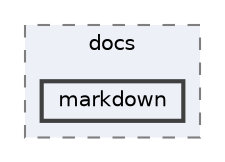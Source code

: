 digraph "Cpp/docs/markdown"
{
 // LATEX_PDF_SIZE
  bgcolor="transparent";
  edge [fontname=Helvetica,fontsize=10,labelfontname=Helvetica,labelfontsize=10];
  node [fontname=Helvetica,fontsize=10,shape=box,height=0.2,width=0.4];
  compound=true
  subgraph clusterdir_c7be9ada14d58aa1fdadc5ff6104682e {
    graph [ bgcolor="#edf0f7", pencolor="grey50", label="docs", fontname=Helvetica,fontsize=10 style="filled,dashed", URL="dir_c7be9ada14d58aa1fdadc5ff6104682e.html",tooltip=""]
  dir_6a33aa0f7aa4a36d66e8d49593fb9f85 [label="markdown", fillcolor="#edf0f7", color="grey25", style="filled,bold", URL="dir_6a33aa0f7aa4a36d66e8d49593fb9f85.html",tooltip=""];
  }
}
